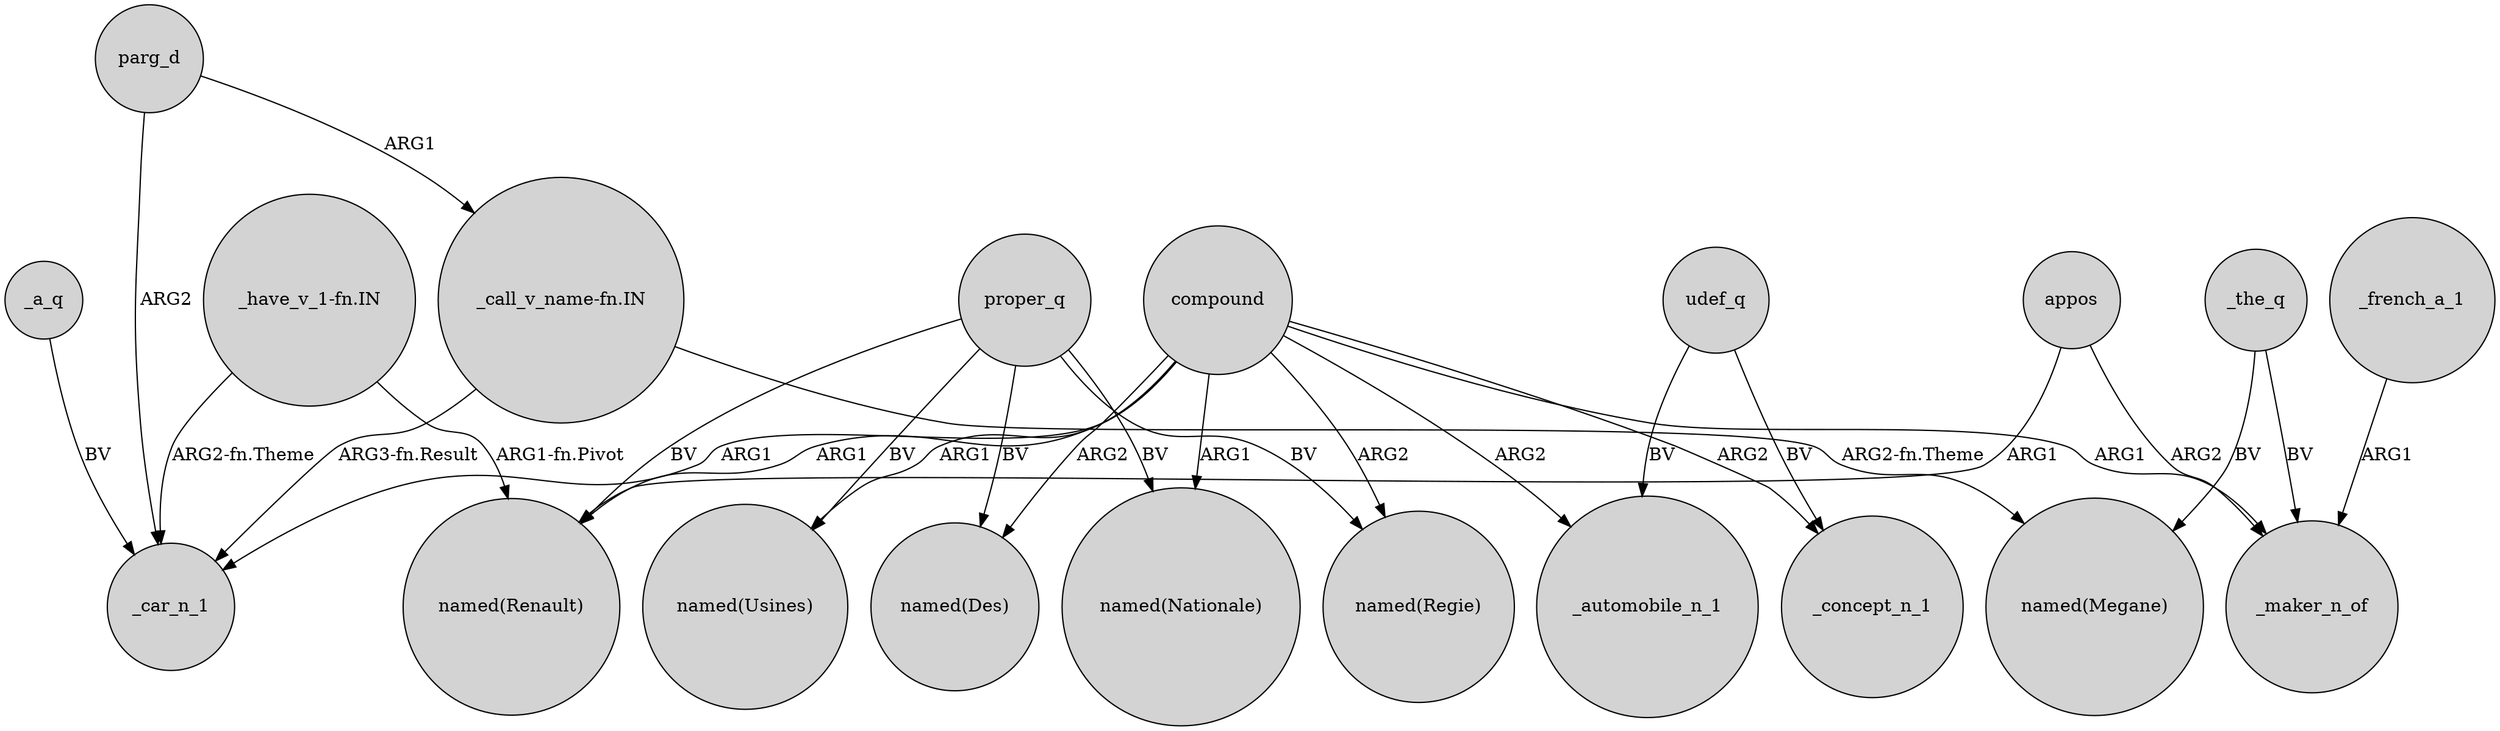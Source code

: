 digraph {
	node [shape=circle style=filled]
	"_have_v_1-fn.IN" -> _car_n_1 [label="ARG2-fn.Theme"]
	proper_q -> "named(Regie)" [label=BV]
	udef_q -> _automobile_n_1 [label=BV]
	compound -> "named(Des)" [label=ARG2]
	proper_q -> "named(Renault)" [label=BV]
	proper_q -> "named(Nationale)" [label=BV]
	compound -> _maker_n_of [label=ARG1]
	_the_q -> _maker_n_of [label=BV]
	compound -> "named(Renault)" [label=ARG1]
	_french_a_1 -> _maker_n_of [label=ARG1]
	appos -> _maker_n_of [label=ARG2]
	"_have_v_1-fn.IN" -> "named(Renault)" [label="ARG1-fn.Pivot"]
	parg_d -> "_call_v_name-fn.IN" [label=ARG1]
	udef_q -> _concept_n_1 [label=BV]
	_a_q -> _car_n_1 [label=BV]
	parg_d -> _car_n_1 [label=ARG2]
	compound -> _automobile_n_1 [label=ARG2]
	appos -> "named(Renault)" [label=ARG1]
	proper_q -> "named(Usines)" [label=BV]
	"_call_v_name-fn.IN" -> _car_n_1 [label="ARG3-fn.Result"]
	compound -> _car_n_1 [label=ARG1]
	compound -> "named(Usines)" [label=ARG1]
	proper_q -> "named(Des)" [label=BV]
	compound -> "named(Nationale)" [label=ARG1]
	_the_q -> "named(Megane)" [label=BV]
	compound -> "named(Regie)" [label=ARG2]
	"_call_v_name-fn.IN" -> "named(Megane)" [label="ARG2-fn.Theme"]
	compound -> _concept_n_1 [label=ARG2]
}
